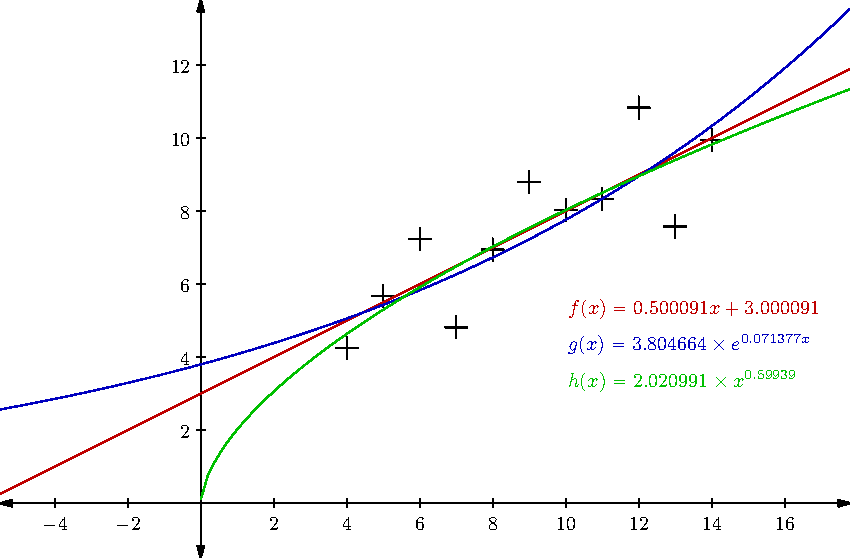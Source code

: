 /* File unicodetex not found. */

 /* Geogebra to Asymptote conversion, documentation at artofproblemsolving.com/Wiki, go to User:Azjps/geogebra */
import graph; size(15cm); 
real labelscalefactor = 0.5; /* changes label-to-point distance */
pen dps = linewidth(0.7) + fontsize(10); defaultpen(dps); /* default pen style */ real xmin = -5.5, xmax = 17.8, ymin = -1.5, ymax = 13.8;  /* image dimensions */
Label laxis; laxis.p = fontsize(10); 
xaxis(xmin, xmax, Ticks(laxis, Step = 2, Size = 2, NoZero), Arrows(6), above = true); 
yaxis(ymin, ymax, Ticks(laxis, Step = 2, Size = 2, NoZero), Arrows(6), above = true); /* draws axes; NoZero hides '0' label */ 
 /* draw figures */
draw(shift((10,8.04)) * scale(0.3) * ((0,1)--(0,-1)^^(1,0)--(-1,0))); /* special point */
draw(shift((8,6.95)) * scale(0.3) * ((0,1)--(0,-1)^^(1,0)--(-1,0))); /* special point */
draw(shift((13,7.58)) * scale(0.3) * ((0,1)--(0,-1)^^(1,0)--(-1,0))); /* special point */
draw(shift((9,8.81)) * scale(0.3) * ((0,1)--(0,-1)^^(1,0)--(-1,0))); /* special point */
draw(shift((11,8.33)) * scale(0.3) * ((0,1)--(0,-1)^^(1,0)--(-1,0))); /* special point */
draw(shift((14,9.96)) * scale(0.3) * ((0,1)--(0,-1)^^(1,0)--(-1,0))); /* special point */
draw(shift((6,7.24)) * scale(0.3) * ((0,1)--(0,-1)^^(1,0)--(-1,0))); /* special point */
draw(shift((4,4.26)) * scale(0.3) * ((0,1)--(0,-1)^^(1,0)--(-1,0))); /* special point */
draw(shift((12,10.84)) * scale(0.3) * ((0,1)--(0,-1)^^(1,0)--(-1,0))); /* special point */
draw(shift((7,4.82)) * scale(0.3) * ((0,1)--(0,-1)^^(1,0)--(-1,0))); /* special point */
draw(shift((5,5.68)) * scale(0.3) * ((0,1)--(0,-1)^^(1,0)--(-1,0))); /* special point */
real f1 (real x) {return 3.000091+0.500091*x;} 
draw(graph(f1,-5.5653696561,17.79), heavyred); 
real f2 (real x) {return 3.804664*exp(0.071377*x);} 
draw(graph(f2,-5.5653696561,17.79), heavyblue); 
real f3 (real x) {return 2.020991*x^0.59939;} 
draw(graph(f3,0.0100000924,17.79), heavygreen); 
 /* dots and labels */
label("$f(x) = 0.500091x+ 3.000091 $", (10,5), NE * labelscalefactor,heavyred); 
label("$g(x) = 3.804664 \times e^{0.071377x}$", (10,4), NE * labelscalefactor,heavyblue); 
label("$h(x) = 2.020991 \times x^{0.59939}$", (10,3), NE * labelscalefactor,heavygreen); 
clip((xmin,ymin)--(xmin,ymax)--(xmax,ymax)--(xmax,ymin)--cycle); 
 /* end of picture */